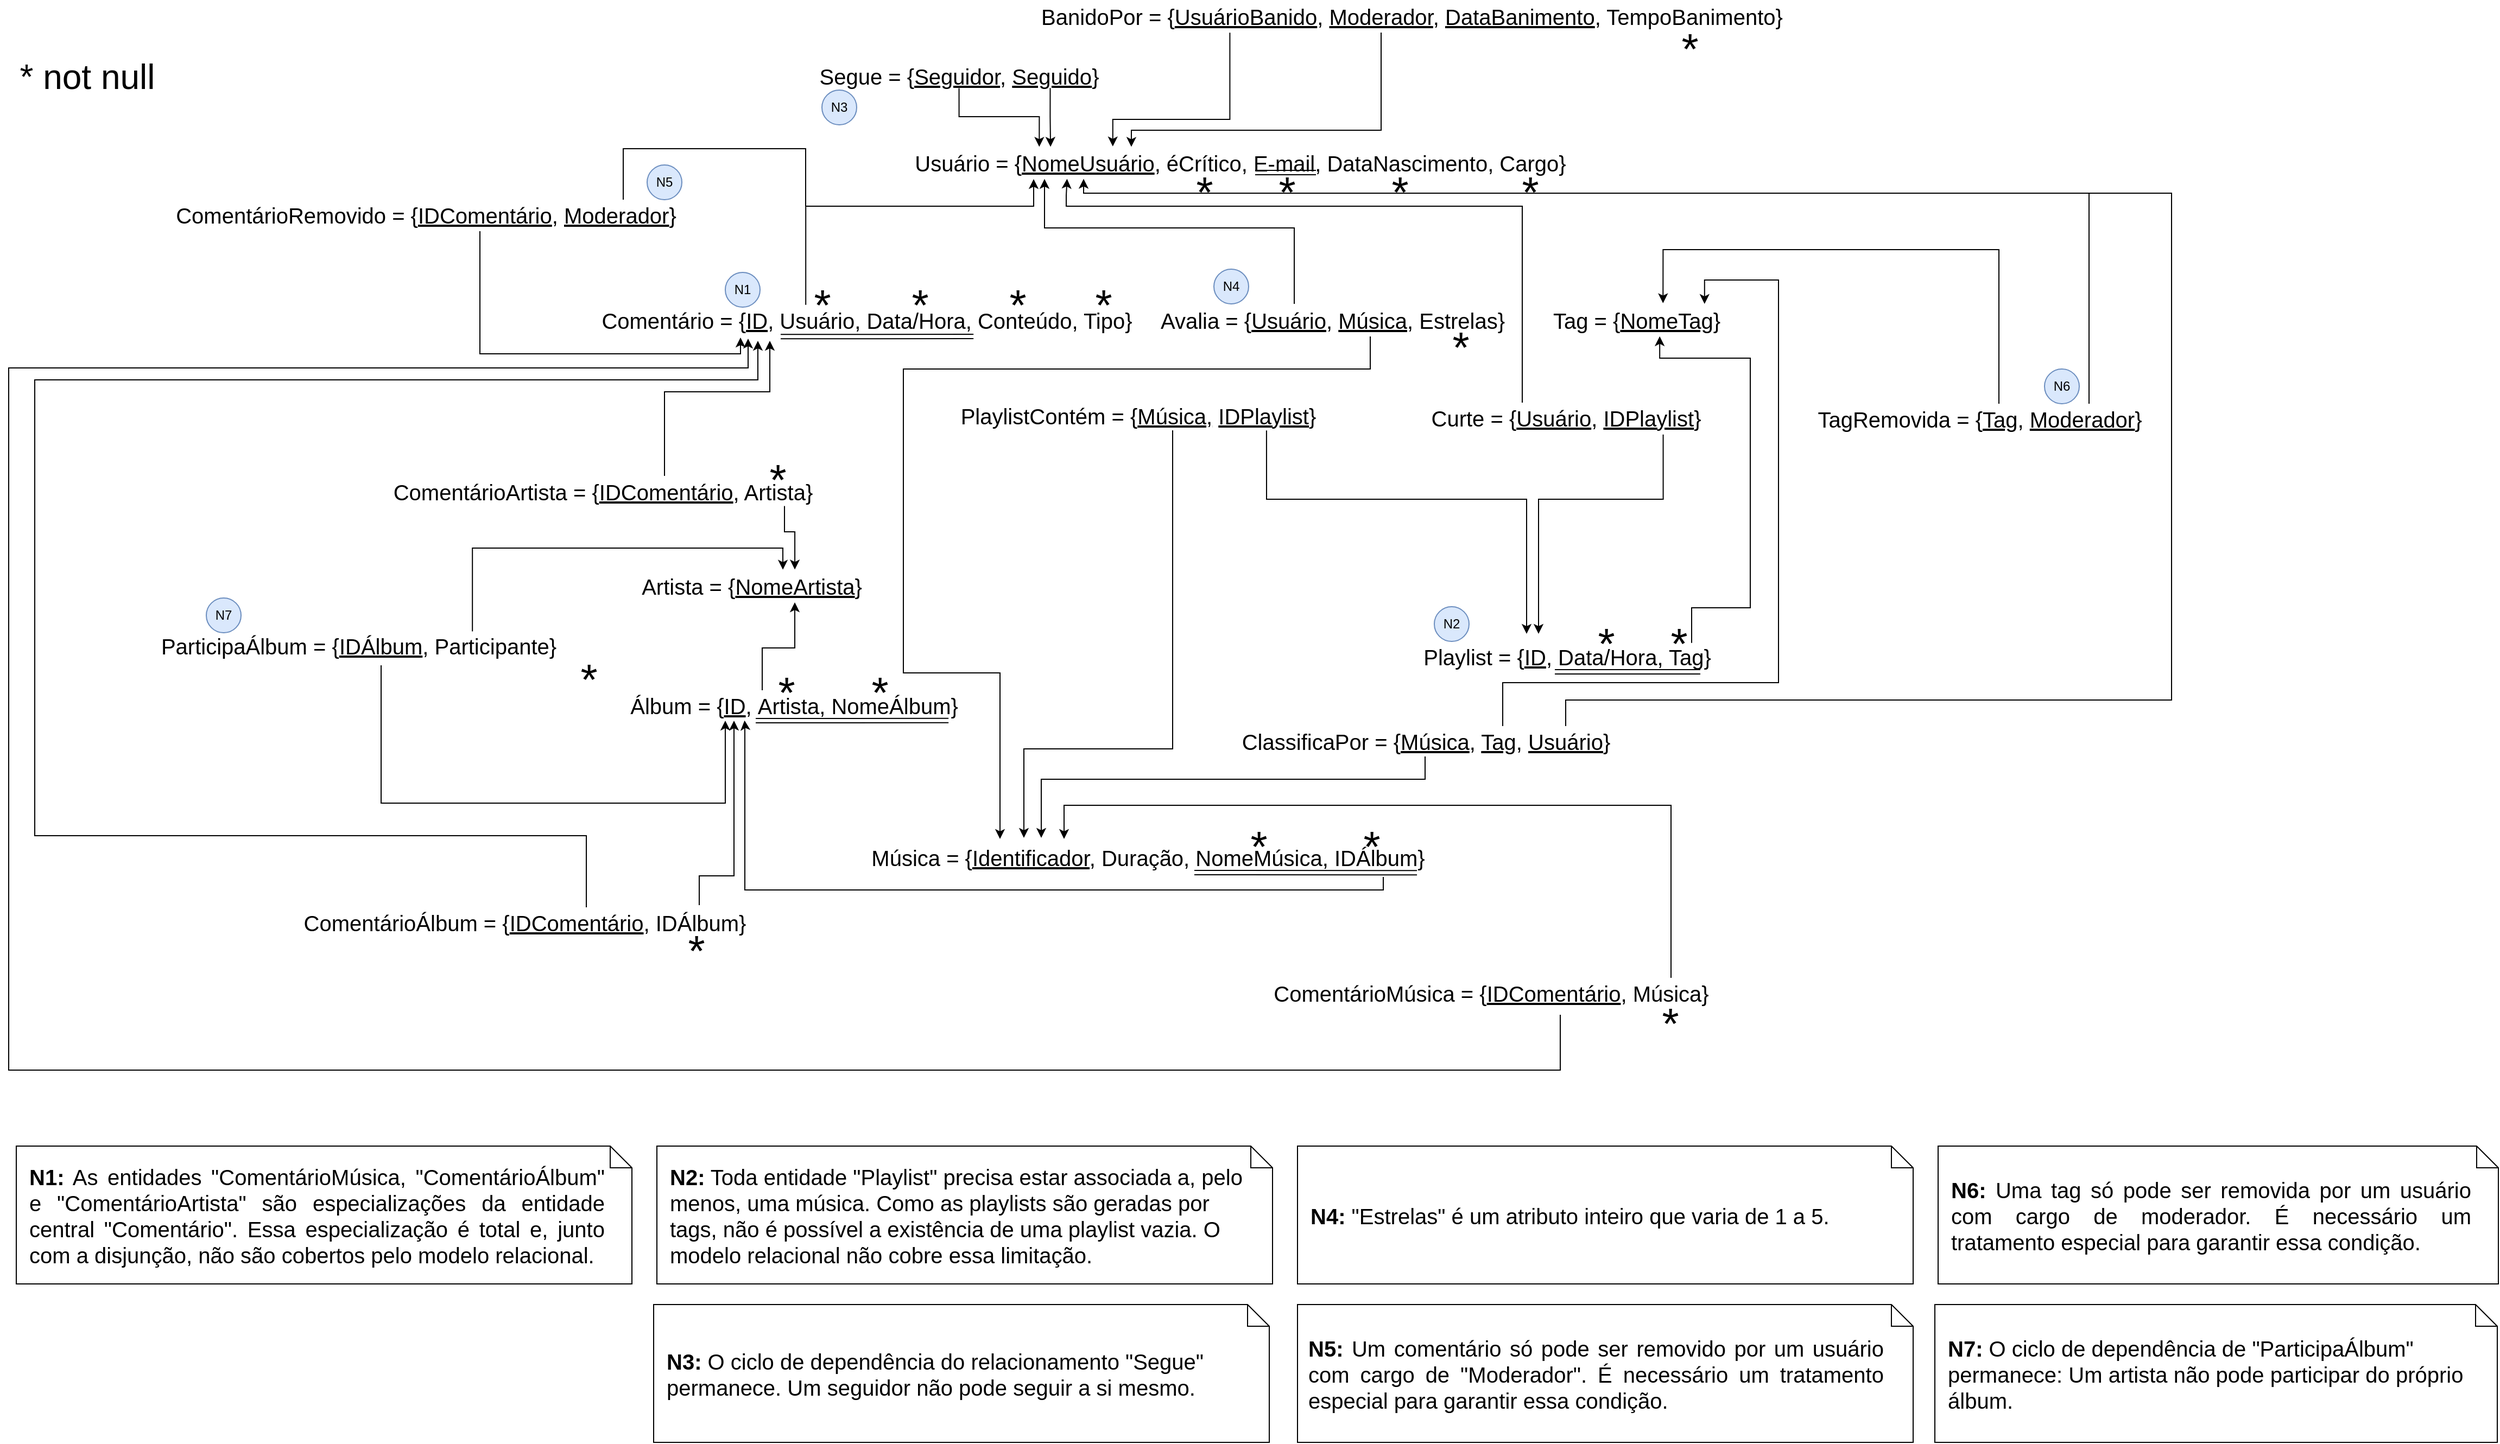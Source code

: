 <mxfile version="20.0.1" type="device"><diagram id="uBIwDoEW6npyJiQwNYyA" name="Page-1"><mxGraphModel dx="2678" dy="1104" grid="0" gridSize="10" guides="1" tooltips="1" connect="1" arrows="1" fold="1" page="1" pageScale="1" pageWidth="827" pageHeight="1169" math="0" shadow="0"><root><mxCell id="0"/><mxCell id="1" parent="0"/><mxCell id="7VjOKIPXhmHWfeDFrpkA-3" style="edgeStyle=orthogonalEdgeStyle;rounded=0;orthogonalLoop=1;jettySize=auto;html=1;entryX=0.197;entryY=0.007;entryDx=0;entryDy=0;entryPerimeter=0;fontSize=20;exitX=0.501;exitY=1.06;exitDx=0;exitDy=0;exitPerimeter=0;" parent="1" source="7VjOKIPXhmHWfeDFrpkA-1" target="7VjOKIPXhmHWfeDFrpkA-2" edge="1"><mxGeometry relative="1" as="geometry"/></mxCell><mxCell id="7VjOKIPXhmHWfeDFrpkA-4" style="edgeStyle=orthogonalEdgeStyle;rounded=0;orthogonalLoop=1;jettySize=auto;html=1;entryX=0.214;entryY=0.007;entryDx=0;entryDy=0;entryPerimeter=0;fontSize=20;exitX=0.812;exitY=1.059;exitDx=0;exitDy=0;exitPerimeter=0;" parent="1" source="7VjOKIPXhmHWfeDFrpkA-1" target="7VjOKIPXhmHWfeDFrpkA-2" edge="1"><mxGeometry relative="1" as="geometry"/></mxCell><mxCell id="7VjOKIPXhmHWfeDFrpkA-1" value="&lt;font style=&quot;font-size: 20px;&quot;&gt;Segue = {&lt;u&gt;Seguidor&lt;/u&gt;, &lt;u&gt;Seguido&lt;/u&gt;}&lt;/font&gt;" style="text;html=1;align=center;verticalAlign=middle;resizable=0;points=[];autosize=1;strokeColor=none;fillColor=none;" parent="1" vertex="1"><mxGeometry x="6" y="120" width="270" height="20" as="geometry"/></mxCell><mxCell id="7VjOKIPXhmHWfeDFrpkA-2" value="&lt;div&gt;Usuário = {&lt;u&gt;NomeUsuário&lt;/u&gt;, éCrítico, E-mail, DataNascimento, Cargo}&lt;/div&gt;" style="text;html=1;align=center;verticalAlign=middle;resizable=0;points=[];autosize=1;strokeColor=none;fillColor=none;fontSize=20;" parent="1" vertex="1"><mxGeometry x="95" y="195" width="610" height="30" as="geometry"/></mxCell><mxCell id="7VjOKIPXhmHWfeDFrpkA-5" value="" style="endArrow=none;html=1;rounded=0;fontSize=20;shape=link;" parent="1" edge="1"><mxGeometry width="50" height="50" relative="1" as="geometry"><mxPoint x="414" y="219" as="sourcePoint"/><mxPoint x="470" y="219" as="targetPoint"/></mxGeometry></mxCell><mxCell id="7VjOKIPXhmHWfeDFrpkA-11" style="edgeStyle=orthogonalEdgeStyle;rounded=0;orthogonalLoop=1;jettySize=auto;html=1;fontSize=20;exitX=0.261;exitY=1.005;exitDx=0;exitDy=0;exitPerimeter=0;entryX=0.308;entryY=-0.003;entryDx=0;entryDy=0;entryPerimeter=0;" parent="1" source="7VjOKIPXhmHWfeDFrpkA-10" target="7VjOKIPXhmHWfeDFrpkA-2" edge="1"><mxGeometry relative="1" as="geometry"><mxPoint x="283" y="180" as="targetPoint"/><mxPoint x="390" y="95" as="sourcePoint"/><Array as="points"><mxPoint x="391" y="170"/><mxPoint x="283" y="170"/></Array></mxGeometry></mxCell><mxCell id="7VjOKIPXhmHWfeDFrpkA-12" style="edgeStyle=orthogonalEdgeStyle;rounded=0;orthogonalLoop=1;jettySize=auto;html=1;fontSize=20;exitX=0.46;exitY=0.998;exitDx=0;exitDy=0;exitPerimeter=0;entryX=0.336;entryY=0.01;entryDx=0;entryDy=0;entryPerimeter=0;" parent="1" source="7VjOKIPXhmHWfeDFrpkA-10" target="7VjOKIPXhmHWfeDFrpkA-2" edge="1"><mxGeometry relative="1" as="geometry"><mxPoint x="468.286" y="141.286" as="targetPoint"/><Array as="points"><mxPoint x="530" y="180"/><mxPoint x="300" y="180"/></Array></mxGeometry></mxCell><mxCell id="7VjOKIPXhmHWfeDFrpkA-10" value="BanidoPor = {&lt;u&gt;UsuárioBanido&lt;/u&gt;, &lt;u&gt;Moderador&lt;/u&gt;, &lt;u&gt;DataBanimento&lt;/u&gt;, TempoBanimento}" style="text;html=1;align=center;verticalAlign=middle;resizable=0;points=[];autosize=1;strokeColor=none;fillColor=none;fontSize=20;" parent="1" vertex="1"><mxGeometry x="208" y="60" width="700" height="30" as="geometry"/></mxCell><mxCell id="7VjOKIPXhmHWfeDFrpkA-14" value="" style="edgeStyle=orthogonalEdgeStyle;rounded=0;orthogonalLoop=1;jettySize=auto;html=1;fontSize=20;exitX=0.389;exitY=-0.006;exitDx=0;exitDy=0;exitPerimeter=0;strokeColor=#000000;fillColor=#000000;" parent="1" source="7VjOKIPXhmHWfeDFrpkA-13" target="7VjOKIPXhmHWfeDFrpkA-2" edge="1"><mxGeometry relative="1" as="geometry"><Array as="points"><mxPoint y="250"/><mxPoint x="210" y="250"/></Array></mxGeometry></mxCell><mxCell id="7VjOKIPXhmHWfeDFrpkA-13" value="Comentário = {&lt;u&gt;ID&lt;/u&gt;,&amp;nbsp;Usuário, Data/Hora, Conteúdo, Tipo}" style="text;html=1;align=center;verticalAlign=middle;resizable=0;points=[];autosize=1;strokeColor=none;fillColor=none;fontSize=20;" parent="1" vertex="1"><mxGeometry x="-194" y="341" width="499" height="28" as="geometry"/></mxCell><mxCell id="7VjOKIPXhmHWfeDFrpkA-16" value="" style="edgeStyle=orthogonalEdgeStyle;rounded=0;orthogonalLoop=1;jettySize=auto;html=1;fontSize=20;entryX=0.206;entryY=0.998;entryDx=0;entryDy=0;entryPerimeter=0;" parent="1" source="7VjOKIPXhmHWfeDFrpkA-15" target="7VjOKIPXhmHWfeDFrpkA-2" edge="1"><mxGeometry relative="1" as="geometry"><Array as="points"><mxPoint x="450" y="270"/><mxPoint x="220" y="270"/><mxPoint x="220" y="225"/></Array></mxGeometry></mxCell><mxCell id="7VjOKIPXhmHWfeDFrpkA-48" style="edgeStyle=orthogonalEdgeStyle;rounded=0;orthogonalLoop=1;jettySize=auto;html=1;fontSize=20;strokeColor=#000000;fillColor=#000000;" parent="1" source="7VjOKIPXhmHWfeDFrpkA-15" edge="1"><mxGeometry relative="1" as="geometry"><mxPoint x="179" y="833" as="targetPoint"/><Array as="points"><mxPoint x="520" y="400"/><mxPoint x="90" y="400"/><mxPoint x="90" y="680"/><mxPoint x="179" y="680"/><mxPoint x="179" y="823"/></Array></mxGeometry></mxCell><mxCell id="7VjOKIPXhmHWfeDFrpkA-15" value="Avalia = {&lt;u&gt;Usuário&lt;/u&gt;, &lt;u&gt;Música&lt;/u&gt;, Estrelas}" style="text;html=1;align=center;verticalAlign=middle;resizable=0;points=[];autosize=1;strokeColor=none;fillColor=none;fontSize=20;" parent="1" vertex="1"><mxGeometry x="320" y="340" width="330" height="30" as="geometry"/></mxCell><mxCell id="7VjOKIPXhmHWfeDFrpkA-18" value="Tag = {&lt;u&gt;NomeTag&lt;/u&gt;}" style="text;html=1;align=center;verticalAlign=middle;resizable=0;points=[];autosize=1;strokeColor=none;fillColor=none;fontSize=20;" parent="1" vertex="1"><mxGeometry x="680" y="340" width="170" height="30" as="geometry"/></mxCell><mxCell id="7VjOKIPXhmHWfeDFrpkA-33" value="" style="edgeStyle=orthogonalEdgeStyle;rounded=0;orthogonalLoop=1;jettySize=auto;html=1;fontSize=20;strokeColor=#000000;fillColor=#000000;entryX=0.239;entryY=0.993;entryDx=0;entryDy=0;entryPerimeter=0;" parent="1" source="7VjOKIPXhmHWfeDFrpkA-21" target="7VjOKIPXhmHWfeDFrpkA-2" edge="1"><mxGeometry relative="1" as="geometry"><mxPoint x="530" y="240" as="targetPoint"/><Array as="points"><mxPoint x="660" y="250"/><mxPoint x="240" y="250"/><mxPoint x="240" y="240"/><mxPoint x="241" y="240"/></Array></mxGeometry></mxCell><mxCell id="7VjOKIPXhmHWfeDFrpkA-21" value="Curte = {&lt;u&gt;Usuário&lt;/u&gt;, &lt;u&gt;IDPlaylist&lt;/u&gt;}" style="text;html=1;align=center;verticalAlign=middle;resizable=0;points=[];autosize=1;strokeColor=none;fillColor=none;fontSize=20;" parent="1" vertex="1"><mxGeometry x="571" y="431" width="258" height="28" as="geometry"/></mxCell><mxCell id="7VjOKIPXhmHWfeDFrpkA-23" value="" style="edgeStyle=orthogonalEdgeStyle;rounded=0;orthogonalLoop=1;jettySize=auto;html=1;fontSize=20;strokeColor=#000000;fillColor=#000000;entryX=0.627;entryY=0.995;entryDx=0;entryDy=0;entryPerimeter=0;exitX=0.92;exitY=0.049;exitDx=0;exitDy=0;exitPerimeter=0;" parent="1" source="7VjOKIPXhmHWfeDFrpkA-22" target="7VjOKIPXhmHWfeDFrpkA-18" edge="1"><mxGeometry relative="1" as="geometry"><mxPoint x="780" y="370" as="targetPoint"/><Array as="points"><mxPoint x="816" y="620"/><mxPoint x="870" y="620"/><mxPoint x="870" y="390"/><mxPoint x="787" y="390"/></Array></mxGeometry></mxCell><mxCell id="7VjOKIPXhmHWfeDFrpkA-22" value="Playlist = {&lt;u&gt;ID&lt;/u&gt;, Data/Hora, Tag}" style="text;html=1;align=center;verticalAlign=middle;resizable=0;points=[];autosize=1;strokeColor=none;fillColor=none;fontSize=20;" parent="1" vertex="1"><mxGeometry x="563" y="651" width="275" height="28" as="geometry"/></mxCell><mxCell id="7VjOKIPXhmHWfeDFrpkA-29" style="edgeStyle=orthogonalEdgeStyle;rounded=0;orthogonalLoop=1;jettySize=auto;html=1;exitX=0.848;exitY=1.048;exitDx=0;exitDy=0;exitPerimeter=0;fontSize=20;strokeColor=#000000;fillColor=#000000;" parent="1" source="7VjOKIPXhmHWfeDFrpkA-21" edge="1"><mxGeometry relative="1" as="geometry"><mxPoint x="790" y="465.5" as="sourcePoint"/><mxPoint x="675" y="644" as="targetPoint"/><Array as="points"><mxPoint x="790" y="520"/><mxPoint x="675" y="520"/><mxPoint x="675" y="642"/></Array></mxGeometry></mxCell><mxCell id="7VjOKIPXhmHWfeDFrpkA-49" style="edgeStyle=orthogonalEdgeStyle;rounded=0;orthogonalLoop=1;jettySize=auto;html=1;fontSize=20;strokeColor=#000000;fillColor=#000000;" parent="1" source="7VjOKIPXhmHWfeDFrpkA-34" edge="1"><mxGeometry relative="1" as="geometry"><Array as="points"><mxPoint x="338" y="750"/><mxPoint x="201" y="750"/></Array><mxPoint x="201" y="832" as="targetPoint"/></mxGeometry></mxCell><mxCell id="7VjOKIPXhmHWfeDFrpkA-34" value="PlaylistContém = {&lt;u&gt;Música,&lt;/u&gt;&amp;nbsp;&lt;u&gt;IDPlaylist&lt;/u&gt;}" style="text;html=1;align=center;verticalAlign=middle;resizable=0;points=[];autosize=1;strokeColor=none;fillColor=none;fontSize=20;" parent="1" vertex="1"><mxGeometry x="137" y="428.5" width="337" height="28" as="geometry"/></mxCell><mxCell id="7VjOKIPXhmHWfeDFrpkA-36" style="edgeStyle=orthogonalEdgeStyle;rounded=0;orthogonalLoop=1;jettySize=auto;html=1;fontSize=20;strokeColor=#000000;fillColor=#000000;exitX=0.853;exitY=1.003;exitDx=0;exitDy=0;exitPerimeter=0;" parent="1" source="7VjOKIPXhmHWfeDFrpkA-34" edge="1"><mxGeometry relative="1" as="geometry"><Array as="points"><mxPoint x="424" y="520"/><mxPoint x="664" y="520"/><mxPoint x="664" y="644"/></Array><mxPoint x="425" y="462.5" as="sourcePoint"/><mxPoint x="664" y="644" as="targetPoint"/></mxGeometry></mxCell><mxCell id="7VjOKIPXhmHWfeDFrpkA-37" value="Artista = {&lt;u&gt;NomeArtista&lt;/u&gt;}" style="text;html=1;align=center;verticalAlign=middle;resizable=0;points=[];autosize=1;strokeColor=none;fillColor=none;fontSize=20;" parent="1" vertex="1"><mxGeometry x="-160" y="585" width="220" height="30" as="geometry"/></mxCell><mxCell id="7VjOKIPXhmHWfeDFrpkA-40" style="edgeStyle=orthogonalEdgeStyle;rounded=0;orthogonalLoop=1;jettySize=auto;html=1;fontSize=20;strokeColor=#000000;fillColor=#000000;" parent="1" source="7VjOKIPXhmHWfeDFrpkA-38" target="7VjOKIPXhmHWfeDFrpkA-37" edge="1"><mxGeometry relative="1" as="geometry"><Array as="points"><mxPoint x="-40" y="657"/><mxPoint x="-10" y="657"/></Array></mxGeometry></mxCell><mxCell id="7VjOKIPXhmHWfeDFrpkA-38" value="Álbum = {&lt;u&gt;ID&lt;/u&gt;,&amp;nbsp;Artista, NomeÁlbum}" style="text;html=1;align=center;verticalAlign=middle;resizable=0;points=[];autosize=1;strokeColor=none;fillColor=none;fontSize=20;" parent="1" vertex="1"><mxGeometry x="-167" y="696" width="311" height="28" as="geometry"/></mxCell><mxCell id="7VjOKIPXhmHWfeDFrpkA-41" value="Música = {&lt;u&gt;Identificador,&lt;/u&gt; Duração, NomeMúsica, IDÁlbum}" style="text;html=1;align=center;verticalAlign=middle;resizable=0;points=[];autosize=1;strokeColor=none;fillColor=none;fontSize=20;" parent="1" vertex="1"><mxGeometry x="55" y="836" width="520" height="28" as="geometry"/></mxCell><mxCell id="7VjOKIPXhmHWfeDFrpkA-44" style="edgeStyle=orthogonalEdgeStyle;rounded=0;orthogonalLoop=1;jettySize=auto;html=1;fontSize=20;strokeColor=#000000;fillColor=#000000;entryX=0.356;entryY=0.994;entryDx=0;entryDy=0;entryPerimeter=0;" parent="1" target="7VjOKIPXhmHWfeDFrpkA-38" edge="1"><mxGeometry relative="1" as="geometry"><Array as="points"><mxPoint x="532" y="880"/><mxPoint x="-56" y="880"/><mxPoint x="-56" y="727"/><mxPoint x="-56" y="727"/></Array><mxPoint x="532" y="868" as="sourcePoint"/><mxPoint x="-56" y="726" as="targetPoint"/></mxGeometry></mxCell><mxCell id="7VjOKIPXhmHWfeDFrpkA-45" value="" style="endArrow=none;html=1;rounded=0;fontSize=20;shape=link;entryX=0.977;entryY=1.005;entryDx=0;entryDy=0;entryPerimeter=0;" parent="1" edge="1" target="7VjOKIPXhmHWfeDFrpkA-41"><mxGeometry width="50" height="50" relative="1" as="geometry"><mxPoint x="358" y="864" as="sourcePoint"/><mxPoint x="515" y="864" as="targetPoint"/></mxGeometry></mxCell><mxCell id="7VjOKIPXhmHWfeDFrpkA-61" style="edgeStyle=elbowEdgeStyle;rounded=0;orthogonalLoop=1;jettySize=auto;elbow=vertical;html=1;entryX=0.682;entryY=-0.009;entryDx=0;entryDy=0;entryPerimeter=0;fontSize=20;strokeColor=#000000;fillColor=#000000;exitX=0.923;exitY=0.993;exitDx=0;exitDy=0;exitPerimeter=0;" parent="1" source="7VjOKIPXhmHWfeDFrpkA-50" target="7VjOKIPXhmHWfeDFrpkA-37" edge="1"><mxGeometry relative="1" as="geometry"><Array as="points"><mxPoint y="550"/></Array></mxGeometry></mxCell><mxCell id="7VjOKIPXhmHWfeDFrpkA-50" value="ComentárioArtista = {&lt;u&gt;IDComentário&lt;/u&gt;, Artista}" style="text;html=1;align=center;verticalAlign=middle;resizable=0;points=[];autosize=1;strokeColor=none;fillColor=none;fontSize=20;" parent="1" vertex="1"><mxGeometry x="-385" y="498.5" width="396" height="28" as="geometry"/></mxCell><mxCell id="7VjOKIPXhmHWfeDFrpkA-54" style="rounded=0;orthogonalLoop=1;jettySize=auto;html=1;fontSize=20;strokeColor=#000000;fillColor=#000000;elbow=vertical;edgeStyle=orthogonalEdgeStyle;" parent="1" source="7VjOKIPXhmHWfeDFrpkA-50" edge="1"><mxGeometry relative="1" as="geometry"><mxPoint x="-33" y="374" as="targetPoint"/><Array as="points"><mxPoint x="-130" y="421"/><mxPoint x="-33" y="421"/></Array><mxPoint x="-131" y="500" as="sourcePoint"/></mxGeometry></mxCell><mxCell id="7VjOKIPXhmHWfeDFrpkA-55" value="ComentárioÁlbum = {&lt;u&gt;IDComentário&lt;/u&gt;, IDÁlbum}" style="text;html=1;align=center;verticalAlign=middle;resizable=0;points=[];autosize=1;strokeColor=none;fillColor=none;fontSize=20;" parent="1" vertex="1"><mxGeometry x="-468" y="896" width="417" height="28" as="geometry"/></mxCell><mxCell id="7VjOKIPXhmHWfeDFrpkA-57" style="edgeStyle=orthogonalEdgeStyle;rounded=0;orthogonalLoop=1;jettySize=auto;html=1;fontSize=20;strokeColor=#000000;fillColor=#000000;" parent="1" target="7VjOKIPXhmHWfeDFrpkA-38" edge="1"><mxGeometry relative="1" as="geometry"><mxPoint x="-98" y="894" as="sourcePoint"/><mxPoint x="2.92" y="735.11" as="targetPoint"/><Array as="points"><mxPoint x="-98" y="867"/><mxPoint x="-66" y="867"/></Array></mxGeometry></mxCell><mxCell id="7VjOKIPXhmHWfeDFrpkA-59" style="edgeStyle=orthogonalEdgeStyle;rounded=0;orthogonalLoop=1;jettySize=auto;html=1;fontSize=20;strokeColor=#000000;fillColor=#000000;" parent="1" source="7VjOKIPXhmHWfeDFrpkA-55" edge="1"><mxGeometry relative="1" as="geometry"><mxPoint x="-44" y="374" as="targetPoint"/><Array as="points"><mxPoint x="-202" y="830"/><mxPoint x="-710" y="830"/><mxPoint x="-710" y="410"/><mxPoint x="-44" y="410"/></Array><mxPoint x="-202" y="890" as="sourcePoint"/></mxGeometry></mxCell><mxCell id="7VjOKIPXhmHWfeDFrpkA-66" style="edgeStyle=orthogonalEdgeStyle;rounded=0;orthogonalLoop=1;jettySize=auto;elbow=vertical;html=1;fontSize=20;strokeColor=#000000;fillColor=#000000;exitX=0.781;exitY=0.028;exitDx=0;exitDy=0;exitPerimeter=0;entryX=0.632;entryY=-0.003;entryDx=0;entryDy=0;entryPerimeter=0;" parent="1" source="7VjOKIPXhmHWfeDFrpkA-62" target="7VjOKIPXhmHWfeDFrpkA-37" edge="1"><mxGeometry relative="1" as="geometry"><mxPoint x="-120" y="530.0" as="targetPoint"/><Array as="points"><mxPoint x="-307" y="565"/><mxPoint x="-21" y="565"/></Array></mxGeometry></mxCell><mxCell id="7VjOKIPXhmHWfeDFrpkA-62" value="ParticipaÁlbum = {&lt;u&gt;IDÁlbum&lt;/u&gt;, Participante}" style="text;html=1;align=center;verticalAlign=middle;resizable=0;points=[];autosize=1;strokeColor=none;fillColor=none;fontSize=20;" parent="1" vertex="1"><mxGeometry x="-599" y="641" width="374" height="28" as="geometry"/></mxCell><mxCell id="7VjOKIPXhmHWfeDFrpkA-65" style="edgeStyle=elbowEdgeStyle;rounded=0;orthogonalLoop=1;jettySize=auto;elbow=vertical;html=1;entryX=0.299;entryY=0.999;entryDx=0;entryDy=0;entryPerimeter=0;fontSize=20;strokeColor=#000000;fillColor=#000000;" parent="1" target="7VjOKIPXhmHWfeDFrpkA-38" edge="1"><mxGeometry relative="1" as="geometry"><Array as="points"><mxPoint x="-200" y="800"/></Array><mxPoint x="-391" y="673" as="sourcePoint"/><mxPoint x="-11.36" y="734.67" as="targetPoint"/></mxGeometry></mxCell><mxCell id="7VjOKIPXhmHWfeDFrpkA-69" style="edgeStyle=orthogonalEdgeStyle;rounded=0;orthogonalLoop=1;jettySize=auto;elbow=vertical;html=1;fontSize=20;strokeColor=#000000;fillColor=#000000;" parent="1" source="7VjOKIPXhmHWfeDFrpkA-68" edge="1"><mxGeometry relative="1" as="geometry"><Array as="points"><mxPoint x="797" y="802"/><mxPoint x="238" y="802"/></Array><mxPoint x="238" y="833" as="targetPoint"/></mxGeometry></mxCell><mxCell id="7VjOKIPXhmHWfeDFrpkA-68" value="ComentárioMúsica = {&lt;u&gt;IDComentário&lt;/u&gt;, Música}" style="text;html=1;align=center;verticalAlign=middle;resizable=0;points=[];autosize=1;strokeColor=none;fillColor=none;fontSize=20;" parent="1" vertex="1"><mxGeometry x="425" y="961" width="411" height="28" as="geometry"/></mxCell><mxCell id="7VjOKIPXhmHWfeDFrpkA-76" style="edgeStyle=orthogonalEdgeStyle;rounded=0;orthogonalLoop=1;jettySize=auto;elbow=vertical;html=1;fontSize=20;strokeColor=#000000;fillColor=#000000;" parent="1" edge="1"><mxGeometry relative="1" as="geometry"><mxPoint x="-53" y="372" as="targetPoint"/><Array as="points"><mxPoint x="695" y="1046"/><mxPoint x="-734" y="1046"/><mxPoint x="-734" y="399"/><mxPoint x="-53" y="399"/><mxPoint x="-53" y="373"/></Array><mxPoint x="695" y="995" as="sourcePoint"/></mxGeometry></mxCell><mxCell id="7VjOKIPXhmHWfeDFrpkA-81" style="edgeStyle=orthogonalEdgeStyle;rounded=0;orthogonalLoop=1;jettySize=auto;html=1;fontSize=20;strokeColor=#000000;fillColor=#000000;elbow=vertical;" parent="1" source="7VjOKIPXhmHWfeDFrpkA-80" edge="1"><mxGeometry relative="1" as="geometry"><mxPoint x="217" y="832" as="targetPoint"/><Array as="points"><mxPoint x="571" y="778"/><mxPoint x="217" y="778"/><mxPoint x="217" y="800"/></Array></mxGeometry></mxCell><mxCell id="7VjOKIPXhmHWfeDFrpkA-82" style="edgeStyle=orthogonalEdgeStyle;rounded=0;orthogonalLoop=1;jettySize=auto;html=1;fontSize=20;strokeColor=#000000;fillColor=#000000;elbow=vertical;entryX=0.87;entryY=0.001;entryDx=0;entryDy=0;entryPerimeter=0;" parent="1" source="7VjOKIPXhmHWfeDFrpkA-80" target="7VjOKIPXhmHWfeDFrpkA-18" edge="1"><mxGeometry relative="1" as="geometry"><mxPoint x="828" y="337" as="targetPoint"/><Array as="points"><mxPoint x="642" y="689"/><mxPoint x="896" y="689"/><mxPoint x="896" y="318"/><mxPoint x="828" y="318"/></Array></mxGeometry></mxCell><mxCell id="7VjOKIPXhmHWfeDFrpkA-85" value="" style="edgeStyle=orthogonalEdgeStyle;rounded=0;jumpStyle=arc;jumpSize=20;orthogonalLoop=1;jettySize=auto;html=1;fontSize=20;strokeColor=#000000;fillColor=#000000;elbow=vertical;entryX=0.264;entryY=0.993;entryDx=0;entryDy=0;entryPerimeter=0;" parent="1" source="7VjOKIPXhmHWfeDFrpkA-80" target="7VjOKIPXhmHWfeDFrpkA-2" edge="1"><mxGeometry relative="1" as="geometry"><Array as="points"><mxPoint x="700" y="705"/><mxPoint x="1258" y="705"/><mxPoint x="1258" y="238"/><mxPoint x="256" y="238"/></Array></mxGeometry></mxCell><mxCell id="7VjOKIPXhmHWfeDFrpkA-80" value="ClassificaPor = {&lt;u&gt;Música&lt;/u&gt;, &lt;u&gt;Tag&lt;/u&gt;, &lt;u&gt;Usuário&lt;/u&gt;}" style="text;html=1;align=center;verticalAlign=middle;resizable=0;points=[];autosize=1;strokeColor=none;fillColor=none;fontSize=20;" parent="1" vertex="1"><mxGeometry x="396" y="729" width="349" height="28" as="geometry"/></mxCell><mxCell id="7VjOKIPXhmHWfeDFrpkA-88" style="edgeStyle=orthogonalEdgeStyle;rounded=0;jumpStyle=arc;jumpSize=20;orthogonalLoop=1;jettySize=auto;html=1;entryX=0.645;entryY=-0.021;entryDx=0;entryDy=0;entryPerimeter=0;fontSize=20;strokeColor=#000000;fillColor=#000000;elbow=vertical;" parent="1" source="7VjOKIPXhmHWfeDFrpkA-87" target="7VjOKIPXhmHWfeDFrpkA-18" edge="1"><mxGeometry relative="1" as="geometry"><Array as="points"><mxPoint x="1099" y="290"/><mxPoint x="790" y="290"/></Array></mxGeometry></mxCell><mxCell id="7VjOKIPXhmHWfeDFrpkA-89" style="edgeStyle=orthogonalEdgeStyle;rounded=0;jumpStyle=arc;jumpSize=20;orthogonalLoop=1;jettySize=auto;html=1;fontSize=20;strokeColor=#000000;fillColor=#000000;elbow=vertical;endArrow=none;endFill=0;" parent="1" source="7VjOKIPXhmHWfeDFrpkA-87" edge="1"><mxGeometry relative="1" as="geometry"><mxPoint x="1182" y="238" as="targetPoint"/><Array as="points"><mxPoint x="1182" y="238"/></Array></mxGeometry></mxCell><mxCell id="7VjOKIPXhmHWfeDFrpkA-87" value="TagRemovida = {&lt;u&gt;Tag&lt;/u&gt;, &lt;u&gt;Moderador&lt;/u&gt;}" style="text;html=1;align=center;verticalAlign=middle;resizable=0;points=[];autosize=1;strokeColor=none;fillColor=none;fontSize=20;" parent="1" vertex="1"><mxGeometry x="927" y="432" width="308" height="28" as="geometry"/></mxCell><mxCell id="7VjOKIPXhmHWfeDFrpkA-93" style="edgeStyle=orthogonalEdgeStyle;rounded=0;jumpStyle=arc;jumpSize=20;orthogonalLoop=1;jettySize=auto;html=1;fontSize=20;startArrow=none;startFill=0;endArrow=none;endFill=0;strokeColor=#000000;fillColor=#000000;elbow=vertical;" parent="1" source="7VjOKIPXhmHWfeDFrpkA-90" edge="1"><mxGeometry relative="1" as="geometry"><mxPoint y="250" as="targetPoint"/><Array as="points"><mxPoint x="-168" y="197"/><mxPoint y="197"/></Array></mxGeometry></mxCell><mxCell id="7VjOKIPXhmHWfeDFrpkA-90" value="ComentárioRemovido = {&lt;u&gt;IDComentário&lt;/u&gt;, &lt;u&gt;Moderador&lt;/u&gt;}" style="text;html=1;align=center;verticalAlign=middle;resizable=0;points=[];autosize=1;strokeColor=none;fillColor=none;fontSize=20;" parent="1" vertex="1"><mxGeometry x="-586" y="244" width="471" height="28" as="geometry"/></mxCell><mxCell id="7VjOKIPXhmHWfeDFrpkA-92" style="edgeStyle=orthogonalEdgeStyle;rounded=0;jumpStyle=arc;jumpSize=20;orthogonalLoop=1;jettySize=auto;html=1;fontSize=20;endArrow=classic;endFill=1;strokeColor=#000000;fillColor=#000000;elbow=vertical;startArrow=none;startFill=0;" parent="1" edge="1"><mxGeometry relative="1" as="geometry"><Array as="points"><mxPoint x="-300" y="386"/><mxPoint x="-60" y="386"/><mxPoint x="-60" y="372"/></Array><mxPoint x="-300" y="273" as="sourcePoint"/><mxPoint x="-60" y="371" as="targetPoint"/></mxGeometry></mxCell><mxCell id="7VjOKIPXhmHWfeDFrpkA-97" value="&lt;font style=&quot;font-size: 40px;&quot;&gt;*&lt;/font&gt;" style="text;html=1;align=center;verticalAlign=middle;resizable=0;points=[];autosize=1;strokeColor=none;fillColor=none;fontSize=20;" parent="1" vertex="1"><mxGeometry x="801" y="87" width="26" height="33" as="geometry"/></mxCell><mxCell id="7VjOKIPXhmHWfeDFrpkA-98" value="&lt;font style=&quot;font-size: 40px;&quot;&gt;*&lt;/font&gt;" style="text;html=1;align=center;verticalAlign=middle;resizable=0;points=[];autosize=1;strokeColor=none;fillColor=none;fontSize=20;" parent="1" vertex="1"><mxGeometry x="534" y="219" width="26" height="33" as="geometry"/></mxCell><mxCell id="7VjOKIPXhmHWfeDFrpkA-99" value="&lt;font style=&quot;font-size: 40px;&quot;&gt;*&lt;/font&gt;" style="text;html=1;align=center;verticalAlign=middle;resizable=0;points=[];autosize=1;strokeColor=none;fillColor=none;fontSize=20;" parent="1" vertex="1"><mxGeometry x="654" y="219" width="26" height="33" as="geometry"/></mxCell><mxCell id="7VjOKIPXhmHWfeDFrpkA-100" value="&lt;font style=&quot;font-size: 40px;&quot;&gt;*&lt;/font&gt;" style="text;html=1;align=center;verticalAlign=middle;resizable=0;points=[];autosize=1;strokeColor=none;fillColor=none;fontSize=20;" parent="1" vertex="1"><mxGeometry x="354" y="219" width="26" height="33" as="geometry"/></mxCell><mxCell id="7VjOKIPXhmHWfeDFrpkA-103" value="&lt;font style=&quot;font-size: 40px;&quot;&gt;*&lt;/font&gt;" style="text;html=1;align=center;verticalAlign=middle;resizable=0;points=[];autosize=1;strokeColor=none;fillColor=none;fontSize=20;" parent="1" vertex="1"><mxGeometry x="182" y="323" width="26" height="33" as="geometry"/></mxCell><mxCell id="7VjOKIPXhmHWfeDFrpkA-104" value="&lt;font style=&quot;font-size: 40px;&quot;&gt;*&lt;/font&gt;" style="text;html=1;align=center;verticalAlign=middle;resizable=0;points=[];autosize=1;strokeColor=none;fillColor=none;fontSize=20;" parent="1" vertex="1"><mxGeometry x="261" y="323" width="26" height="33" as="geometry"/></mxCell><mxCell id="7VjOKIPXhmHWfeDFrpkA-105" value="&lt;font style=&quot;font-size: 40px;&quot;&gt;*&lt;/font&gt;" style="text;html=1;align=center;verticalAlign=middle;resizable=0;points=[];autosize=1;strokeColor=none;fillColor=none;fontSize=20;" parent="1" vertex="1"><mxGeometry x="590" y="362" width="26" height="33" as="geometry"/></mxCell><mxCell id="7VjOKIPXhmHWfeDFrpkA-107" value="&lt;font style=&quot;font-size: 40px;&quot;&gt;*&lt;/font&gt;" style="text;html=1;align=center;verticalAlign=middle;resizable=0;points=[];autosize=1;strokeColor=none;fillColor=none;fontSize=20;" parent="1" vertex="1"><mxGeometry x="-39" y="484" width="26" height="33" as="geometry"/></mxCell><mxCell id="7VjOKIPXhmHWfeDFrpkA-108" value="&lt;font style=&quot;font-size: 40px;&quot;&gt;*&lt;/font&gt;" style="text;html=1;align=center;verticalAlign=middle;resizable=0;points=[];autosize=1;strokeColor=none;fillColor=none;fontSize=20;" parent="1" vertex="1"><mxGeometry x="-213" y="668" width="26" height="33" as="geometry"/></mxCell><mxCell id="7VjOKIPXhmHWfeDFrpkA-109" value="&lt;font style=&quot;font-size: 40px;&quot;&gt;*&lt;/font&gt;" style="text;html=1;align=center;verticalAlign=middle;resizable=0;points=[];autosize=1;strokeColor=none;fillColor=none;fontSize=20;" parent="1" vertex="1"><mxGeometry x="-114" y="918" width="26" height="33" as="geometry"/></mxCell><mxCell id="7VjOKIPXhmHWfeDFrpkA-111" value="&lt;font style=&quot;font-size: 40px;&quot;&gt;*&lt;/font&gt;" style="text;html=1;align=center;verticalAlign=middle;resizable=0;points=[];autosize=1;strokeColor=none;fillColor=none;fontSize=20;" parent="1" vertex="1"><mxGeometry x="783" y="985" width="26" height="33" as="geometry"/></mxCell><mxCell id="7VjOKIPXhmHWfeDFrpkA-114" value="&lt;font style=&quot;font-size: 32px;&quot;&gt;* not null&lt;br&gt;&lt;/font&gt;" style="text;html=1;align=center;verticalAlign=middle;resizable=0;points=[];autosize=1;strokeColor=none;fillColor=none;fontSize=60;" parent="1" vertex="1"><mxGeometry x="-729" y="80" width="134" height="82" as="geometry"/></mxCell><mxCell id="KSuzK54IjEUhlApShDBi-1" value="N1" style="ellipse;whiteSpace=wrap;html=1;fillColor=#dae8fc;strokeColor=#6c8ebf;" parent="1" vertex="1"><mxGeometry x="-74" y="311" width="32" height="32" as="geometry"/></mxCell><mxCell id="KSuzK54IjEUhlApShDBi-3" value="N3" style="ellipse;whiteSpace=wrap;html=1;fillColor=#dae8fc;strokeColor=#6c8ebf;" parent="1" vertex="1"><mxGeometry x="15" y="143" width="32" height="32" as="geometry"/></mxCell><mxCell id="KSuzK54IjEUhlApShDBi-4" value="N2" style="ellipse;whiteSpace=wrap;html=1;fillColor=#dae8fc;strokeColor=#6c8ebf;" parent="1" vertex="1"><mxGeometry x="579" y="619" width="32" height="32" as="geometry"/></mxCell><mxCell id="KSuzK54IjEUhlApShDBi-5" value="N4" style="ellipse;whiteSpace=wrap;html=1;fillColor=#dae8fc;strokeColor=#6c8ebf;" parent="1" vertex="1"><mxGeometry x="376" y="308" width="32" height="32" as="geometry"/></mxCell><mxCell id="KSuzK54IjEUhlApShDBi-6" value="N5" style="ellipse;whiteSpace=wrap;html=1;fillColor=#dae8fc;strokeColor=#6c8ebf;" parent="1" vertex="1"><mxGeometry x="-146" y="212" width="32" height="32" as="geometry"/></mxCell><mxCell id="KSuzK54IjEUhlApShDBi-7" value="N6" style="ellipse;whiteSpace=wrap;html=1;fillColor=#dae8fc;strokeColor=#6c8ebf;" parent="1" vertex="1"><mxGeometry x="1141" y="400" width="32" height="32" as="geometry"/></mxCell><mxCell id="KSuzK54IjEUhlApShDBi-8" value="N7" style="ellipse;whiteSpace=wrap;html=1;fillColor=#dae8fc;strokeColor=#6c8ebf;" parent="1" vertex="1"><mxGeometry x="-552" y="611" width="32" height="32" as="geometry"/></mxCell><mxCell id="KSuzK54IjEUhlApShDBi-12" value="&lt;div align=&quot;justify&quot;&gt;&lt;b&gt;N1:&lt;/b&gt; As entidades &quot;ComentárioMúsica, &quot;ComentárioÁlbum&quot; e &quot;ComentárioArtista&quot; são especializações da entidade central &quot;Comentário&quot;. Essa especialização é total e, junto com a disjunção, não são cobertos pelo modelo relacional.&lt;/div&gt;" style="shape=note;size=20;whiteSpace=wrap;html=1;fontSize=20;align=left;spacingLeft=10;spacingRight=25;" parent="1" vertex="1"><mxGeometry x="-727" y="1116" width="567" height="127" as="geometry"/></mxCell><mxCell id="KSuzK54IjEUhlApShDBi-14" value="&lt;b&gt;N2:&lt;/b&gt; Toda entidade &quot;Playlist&quot; precisa estar associada a, pelo menos, uma música. Como as playlists são geradas por tags, não é possível a existência de uma playlist vazia. O modelo relacional não cobre essa limitação." style="shape=note;size=20;whiteSpace=wrap;html=1;fontSize=20;align=left;spacingLeft=10;spacingRight=25;" parent="1" vertex="1"><mxGeometry x="-137" y="1116" width="567" height="127" as="geometry"/></mxCell><mxCell id="KSuzK54IjEUhlApShDBi-15" value="&lt;b&gt;N3: &lt;/b&gt;O ciclo de dependência do relacionamento &quot;Segue&quot; permanece. Um seguidor não pode seguir a si mesmo.&lt;br&gt;&lt;b&gt;&lt;/b&gt;" style="shape=note;size=20;whiteSpace=wrap;html=1;fontSize=20;align=left;spacingLeft=10;spacingRight=25;" parent="1" vertex="1"><mxGeometry x="-140" y="1262" width="567" height="127" as="geometry"/></mxCell><mxCell id="KSuzK54IjEUhlApShDBi-16" value="&lt;b&gt;N4: &lt;/b&gt;&quot;Estrelas&quot; é um atributo inteiro que varia de 1 a 5.&lt;br&gt;&lt;b&gt;&lt;/b&gt;" style="shape=note;size=20;whiteSpace=wrap;html=1;fontSize=20;align=left;spacingLeft=10;spacingRight=25;" parent="1" vertex="1"><mxGeometry x="453" y="1116" width="567" height="127" as="geometry"/></mxCell><mxCell id="KSuzK54IjEUhlApShDBi-17" value="&lt;div align=&quot;justify&quot;&gt;&lt;b&gt;N5:&lt;/b&gt; Um comentário só pode ser removido por um usuário com cargo de &quot;Moderador&quot;. É necessário um tratamento especial para garantir essa condição.&lt;br&gt;&lt;/div&gt;" style="shape=note;size=20;whiteSpace=wrap;html=1;fontSize=20;align=right;spacingLeft=10;spacingRight=25;" parent="1" vertex="1"><mxGeometry x="453" y="1262" width="567" height="127" as="geometry"/></mxCell><mxCell id="KSuzK54IjEUhlApShDBi-18" value="&lt;div align=&quot;justify&quot;&gt;&lt;b&gt;N6: &lt;/b&gt;Uma tag só pode ser removida por um usuário com cargo de moderador. É necessário um tratamento especial para garantir essa condição.&lt;br&gt;&lt;/div&gt;" style="shape=note;size=20;whiteSpace=wrap;html=1;fontSize=20;align=left;spacingLeft=10;spacingRight=25;" parent="1" vertex="1"><mxGeometry x="1043" y="1116" width="516" height="127" as="geometry"/></mxCell><mxCell id="KSuzK54IjEUhlApShDBi-19" value="&lt;b&gt;N7: &lt;/b&gt;O ciclo de dependência de &quot;ParticipaÁlbum&quot; permanece: Um artista não pode participar do próprio álbum.&lt;br&gt;&lt;b&gt;&lt;/b&gt;" style="shape=note;size=20;whiteSpace=wrap;html=1;fontSize=20;align=left;spacingLeft=10;spacingRight=25;" parent="1" vertex="1"><mxGeometry x="1040" y="1262" width="518" height="127" as="geometry"/></mxCell><mxCell id="KSuzK54IjEUhlApShDBi-20" value="&lt;font style=&quot;font-size: 40px;&quot;&gt;*&lt;/font&gt;" style="text;html=1;align=center;verticalAlign=middle;resizable=0;points=[];autosize=1;strokeColor=none;fillColor=none;fontSize=20;" parent="1" vertex="1"><mxGeometry x="404" y="822" width="26" height="33" as="geometry"/></mxCell><mxCell id="KSuzK54IjEUhlApShDBi-21" value="&lt;font style=&quot;font-size: 40px;&quot;&gt;*&lt;/font&gt;" style="text;html=1;align=center;verticalAlign=middle;resizable=0;points=[];autosize=1;strokeColor=none;fillColor=none;fontSize=20;" parent="1" vertex="1"><mxGeometry x="508" y="822" width="26" height="33" as="geometry"/></mxCell><mxCell id="KSuzK54IjEUhlApShDBi-23" value="&lt;font style=&quot;font-size: 40px;&quot;&gt;*&lt;/font&gt;" style="text;html=1;align=center;verticalAlign=middle;resizable=0;points=[];autosize=1;strokeColor=none;fillColor=none;fontSize=20;" parent="1" vertex="1"><mxGeometry x="430" y="219" width="26" height="33" as="geometry"/></mxCell><mxCell id="zXydR1J11-hJq6GIqdu3-1" value="" style="endArrow=none;html=1;rounded=0;fontSize=20;shape=link;entryX=0.944;entryY=0.996;entryDx=0;entryDy=0;entryPerimeter=0;" edge="1" parent="1"><mxGeometry width="50" height="50" relative="1" as="geometry"><mxPoint x="-46" y="724" as="sourcePoint"/><mxPoint x="131.584" y="723.888" as="targetPoint"/><Array as="points"><mxPoint x="42" y="724"/></Array></mxGeometry></mxCell><mxCell id="zXydR1J11-hJq6GIqdu3-2" value="&lt;font style=&quot;font-size: 40px;&quot;&gt;*&lt;/font&gt;" style="text;html=1;align=center;verticalAlign=middle;resizable=0;points=[];autosize=1;strokeColor=none;fillColor=none;fontSize=20;" vertex="1" parent="1"><mxGeometry x="-31" y="680" width="26" height="33" as="geometry"/></mxCell><mxCell id="zXydR1J11-hJq6GIqdu3-3" value="&lt;font style=&quot;font-size: 40px;&quot;&gt;*&lt;/font&gt;" style="text;html=1;align=center;verticalAlign=middle;resizable=0;points=[];autosize=1;strokeColor=none;fillColor=none;fontSize=20;" vertex="1" parent="1"><mxGeometry x="55" y="680" width="26" height="33" as="geometry"/></mxCell><mxCell id="zXydR1J11-hJq6GIqdu3-4" value="" style="endArrow=none;html=1;rounded=0;fontSize=20;shape=link;entryX=0.944;entryY=0.996;entryDx=0;entryDy=0;entryPerimeter=0;" edge="1" parent="1"><mxGeometry width="50" height="50" relative="1" as="geometry"><mxPoint x="-23" y="370.11" as="sourcePoint"/><mxPoint x="154.584" y="369.998" as="targetPoint"/><Array as="points"><mxPoint x="65" y="370.11"/></Array></mxGeometry></mxCell><mxCell id="zXydR1J11-hJq6GIqdu3-5" value="&lt;font style=&quot;font-size: 40px;&quot;&gt;*&lt;/font&gt;" style="text;html=1;align=center;verticalAlign=middle;resizable=0;points=[];autosize=1;strokeColor=none;fillColor=none;fontSize=20;" vertex="1" parent="1"><mxGeometry x="2" y="323" width="26" height="33" as="geometry"/></mxCell><mxCell id="zXydR1J11-hJq6GIqdu3-6" value="&lt;font style=&quot;font-size: 40px;&quot;&gt;*&lt;/font&gt;" style="text;html=1;align=center;verticalAlign=middle;resizable=0;points=[];autosize=1;strokeColor=none;fillColor=none;fontSize=20;" vertex="1" parent="1"><mxGeometry x="92" y="323" width="26" height="33" as="geometry"/></mxCell><mxCell id="zXydR1J11-hJq6GIqdu3-8" value="" style="endArrow=none;html=1;rounded=0;fontSize=20;shape=link;" edge="1" parent="1"><mxGeometry width="50" height="50" relative="1" as="geometry"><mxPoint x="690" y="679" as="sourcePoint"/><mxPoint x="824" y="679" as="targetPoint"/></mxGeometry></mxCell><mxCell id="zXydR1J11-hJq6GIqdu3-9" value="&lt;font style=&quot;font-size: 40px;&quot;&gt;*&lt;/font&gt;" style="text;html=1;align=center;verticalAlign=middle;resizable=0;points=[];autosize=1;strokeColor=none;fillColor=none;fontSize=20;" vertex="1" parent="1"><mxGeometry x="723.5" y="635" width="26" height="33" as="geometry"/></mxCell><mxCell id="zXydR1J11-hJq6GIqdu3-10" value="&lt;font style=&quot;font-size: 40px;&quot;&gt;*&lt;/font&gt;" style="text;html=1;align=center;verticalAlign=middle;resizable=0;points=[];autosize=1;strokeColor=none;fillColor=none;fontSize=20;" vertex="1" parent="1"><mxGeometry x="791" y="635" width="26" height="33" as="geometry"/></mxCell></root></mxGraphModel></diagram></mxfile>